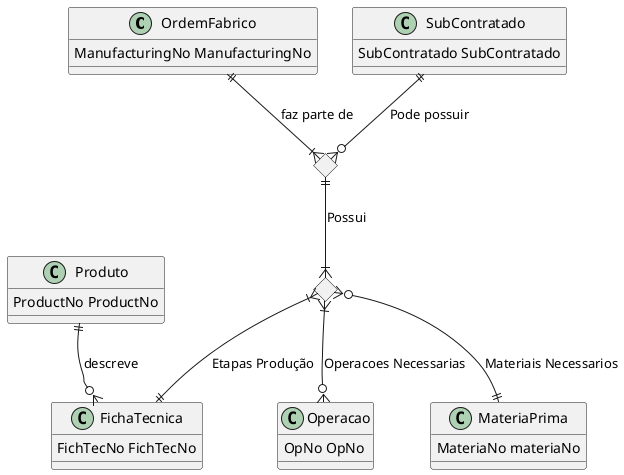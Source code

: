 @startuml TabelaErPK


class OrdemFabrico {
    ManufacturingNo ManufacturingNo
}   

class Produto {
    ProductNo ProductNo
}

class MateriaPrima {
    MateriaNo materiaNo
}

class FichaTecnica {
    FichTecNo FichTecNo 
}

class Operacao {
    OpNo OpNo
}

class SubContratado {
    SubContratado SubContratado
}

<> EtapaProducao

<> EtapasOrdem

/'
Relacionamento Etapa Producao
'/
EtapaProducao }|--|| FichaTecnica: Etapas Produção
EtapaProducao }|--o{ Operacao: Operacoes Necessarias
EtapaProducao }o--|| MateriaPrima: Materiais Necessarios

/'
Relacionamento da Etpas da Ordem
'/
SubContratado ||--o{ EtapasOrdem: Pode possuir
EtapasOrdem ||--|{ EtapaProducao: Possui
OrdemFabrico ||--|{ EtapasOrdem: faz parte de

/'
Relacionamentos do Produto
'/
Produto ||--o{ FichaTecnica: descreve


@enduml
